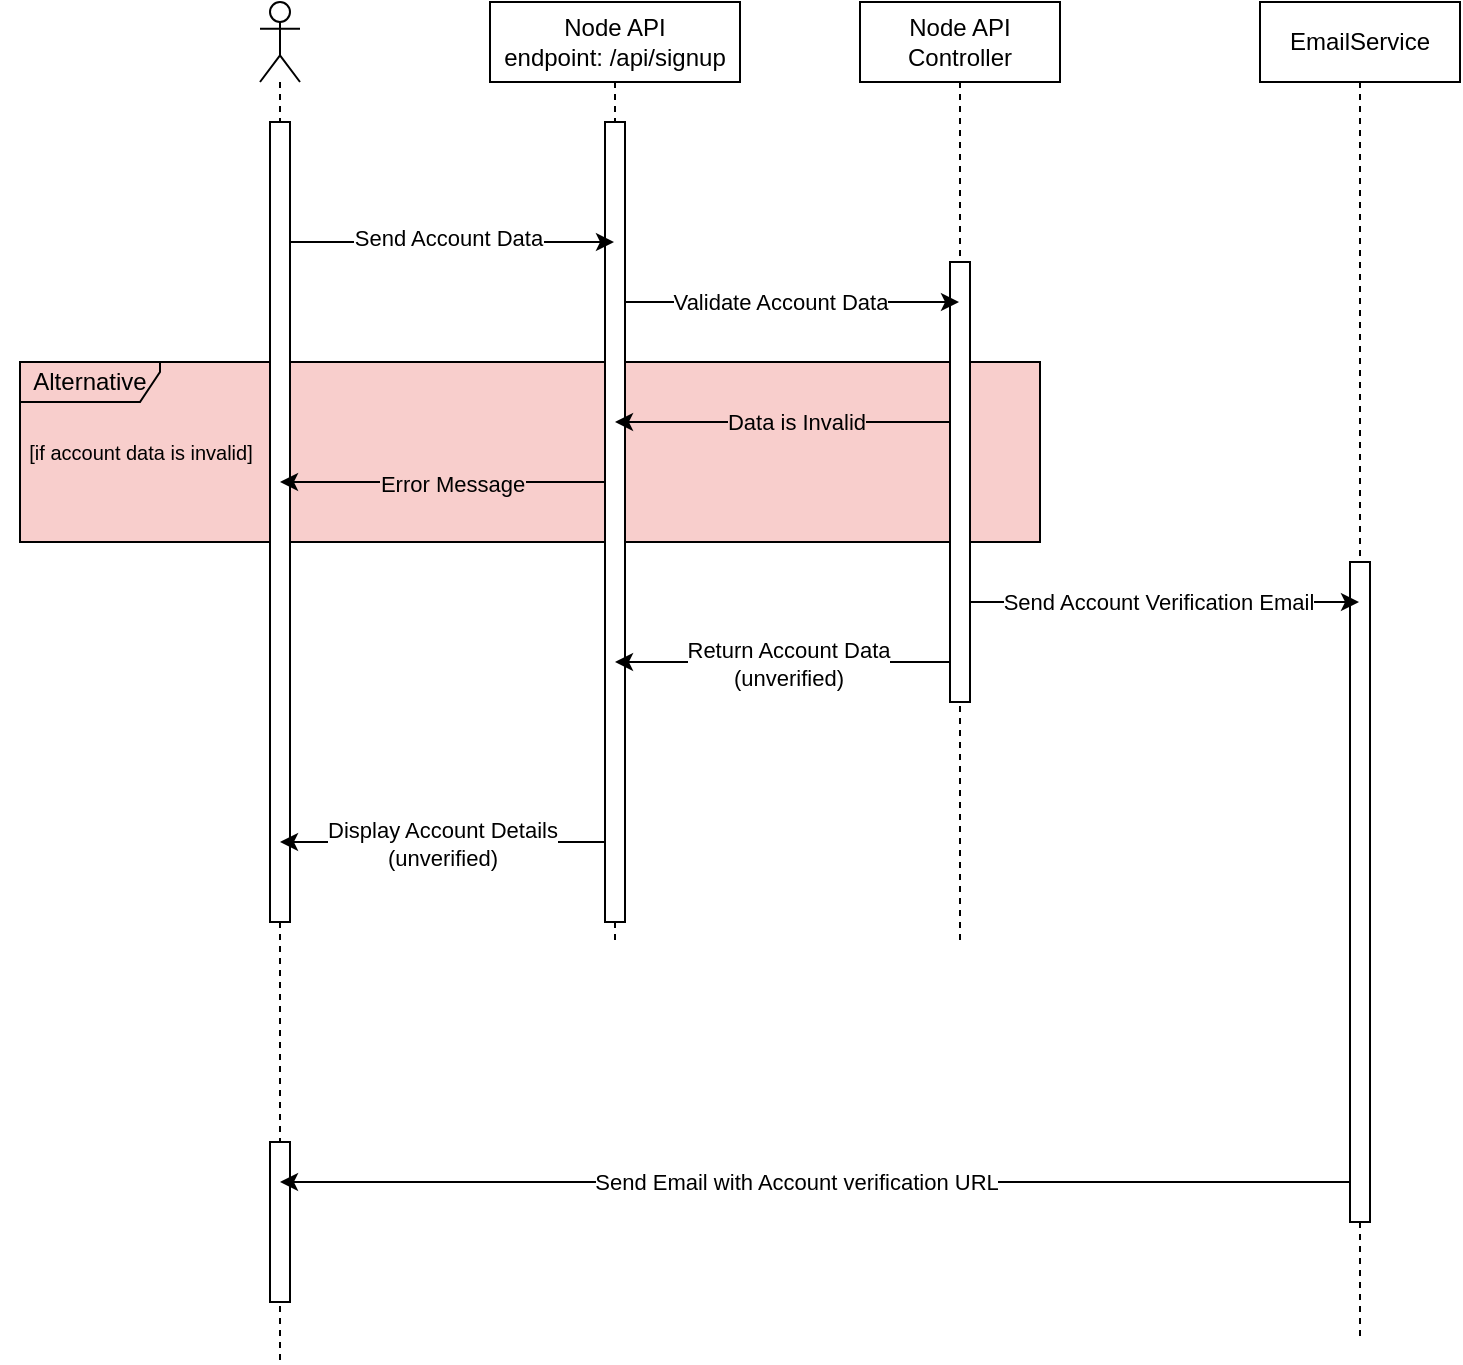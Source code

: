 <mxfile version="21.1.2" type="device">
  <diagram name="Page-1" id="2YBvvXClWsGukQMizWep">
    <mxGraphModel dx="1434" dy="781" grid="1" gridSize="10" guides="1" tooltips="1" connect="1" arrows="1" fold="1" page="1" pageScale="1" pageWidth="850" pageHeight="1100" math="0" shadow="0">
      <root>
        <mxCell id="0" />
        <mxCell id="1" parent="0" />
        <mxCell id="7N-NiP9JxCAHFGRjl6bu-51" value="" style="rounded=0;whiteSpace=wrap;html=1;strokeColor=#b85450;fillColor=#F8CECC;" parent="1" vertex="1">
          <mxGeometry x="30" y="720" width="510" height="90" as="geometry" />
        </mxCell>
        <mxCell id="7N-NiP9JxCAHFGRjl6bu-17" value="Alternative" style="shape=umlFrame;whiteSpace=wrap;html=1;pointerEvents=0;width=70;height=20;fillColor=none;" parent="1" vertex="1">
          <mxGeometry x="30" y="720" width="510" height="90" as="geometry" />
        </mxCell>
        <mxCell id="7N-NiP9JxCAHFGRjl6bu-5" value="" style="shape=umlLifeline;perimeter=lifelinePerimeter;whiteSpace=wrap;html=1;container=1;dropTarget=0;collapsible=0;recursiveResize=0;outlineConnect=0;portConstraint=eastwest;newEdgeStyle={&quot;edgeStyle&quot;:&quot;elbowEdgeStyle&quot;,&quot;elbow&quot;:&quot;vertical&quot;,&quot;curved&quot;:0,&quot;rounded&quot;:0};participant=umlActor;" parent="1" vertex="1">
          <mxGeometry x="150" y="540" width="20" height="680" as="geometry" />
        </mxCell>
        <mxCell id="7N-NiP9JxCAHFGRjl6bu-11" value="" style="html=1;points=[];perimeter=orthogonalPerimeter;outlineConnect=0;targetShapes=umlLifeline;portConstraint=eastwest;newEdgeStyle={&quot;edgeStyle&quot;:&quot;elbowEdgeStyle&quot;,&quot;elbow&quot;:&quot;vertical&quot;,&quot;curved&quot;:0,&quot;rounded&quot;:0};" parent="7N-NiP9JxCAHFGRjl6bu-5" vertex="1">
          <mxGeometry x="5" y="60" width="10" height="400" as="geometry" />
        </mxCell>
        <mxCell id="8Z1Fk8jEc5lNHTqlbpwz-11" value="" style="html=1;points=[];perimeter=orthogonalPerimeter;outlineConnect=0;targetShapes=umlLifeline;portConstraint=eastwest;newEdgeStyle={&quot;edgeStyle&quot;:&quot;elbowEdgeStyle&quot;,&quot;elbow&quot;:&quot;vertical&quot;,&quot;curved&quot;:0,&quot;rounded&quot;:0};" vertex="1" parent="7N-NiP9JxCAHFGRjl6bu-5">
          <mxGeometry x="5" y="570" width="10" height="80" as="geometry" />
        </mxCell>
        <mxCell id="gMRcC_oGY5RNC6VV0vWH-1" style="edgeStyle=elbowEdgeStyle;rounded=0;orthogonalLoop=1;jettySize=auto;html=1;elbow=vertical;curved=0;" parent="1" source="7N-NiP9JxCAHFGRjl6bu-6" target="7N-NiP9JxCAHFGRjl6bu-5" edge="1">
          <mxGeometry relative="1" as="geometry">
            <Array as="points">
              <mxPoint x="240" y="960" />
            </Array>
          </mxGeometry>
        </mxCell>
        <mxCell id="gMRcC_oGY5RNC6VV0vWH-2" value="Display Account Details&lt;br&gt;(unverified)" style="edgeLabel;html=1;align=center;verticalAlign=middle;resizable=0;points=[];" parent="gMRcC_oGY5RNC6VV0vWH-1" vertex="1" connectable="0">
          <mxGeometry x="0.361" y="1" relative="1" as="geometry">
            <mxPoint x="27" as="offset" />
          </mxGeometry>
        </mxCell>
        <mxCell id="7N-NiP9JxCAHFGRjl6bu-6" value="Node API&lt;br&gt;endpoint: /api/signup" style="shape=umlLifeline;perimeter=lifelinePerimeter;whiteSpace=wrap;html=1;container=1;dropTarget=0;collapsible=0;recursiveResize=0;outlineConnect=0;portConstraint=eastwest;newEdgeStyle={&quot;edgeStyle&quot;:&quot;elbowEdgeStyle&quot;,&quot;elbow&quot;:&quot;vertical&quot;,&quot;curved&quot;:0,&quot;rounded&quot;:0};" parent="1" vertex="1">
          <mxGeometry x="265" y="540" width="125" height="470" as="geometry" />
        </mxCell>
        <mxCell id="7N-NiP9JxCAHFGRjl6bu-16" value="" style="html=1;points=[];perimeter=orthogonalPerimeter;outlineConnect=0;targetShapes=umlLifeline;portConstraint=eastwest;newEdgeStyle={&quot;edgeStyle&quot;:&quot;elbowEdgeStyle&quot;,&quot;elbow&quot;:&quot;vertical&quot;,&quot;curved&quot;:0,&quot;rounded&quot;:0};" parent="7N-NiP9JxCAHFGRjl6bu-6" vertex="1">
          <mxGeometry x="57.5" y="60" width="10" height="400" as="geometry" />
        </mxCell>
        <mxCell id="8Z1Fk8jEc5lNHTqlbpwz-6" style="edgeStyle=elbowEdgeStyle;rounded=0;orthogonalLoop=1;jettySize=auto;html=1;elbow=vertical;curved=0;" edge="1" parent="1" source="7N-NiP9JxCAHFGRjl6bu-7" target="7N-NiP9JxCAHFGRjl6bu-6">
          <mxGeometry relative="1" as="geometry">
            <Array as="points">
              <mxPoint x="420" y="870" />
            </Array>
          </mxGeometry>
        </mxCell>
        <mxCell id="8Z1Fk8jEc5lNHTqlbpwz-7" value="Return Account Data&lt;br&gt;(unverified)" style="edgeLabel;html=1;align=center;verticalAlign=middle;resizable=0;points=[];" vertex="1" connectable="0" parent="8Z1Fk8jEc5lNHTqlbpwz-6">
          <mxGeometry x="0.177" y="2" relative="1" as="geometry">
            <mxPoint x="15" y="-1" as="offset" />
          </mxGeometry>
        </mxCell>
        <mxCell id="7N-NiP9JxCAHFGRjl6bu-7" value="Node API&lt;br&gt;Controller" style="shape=umlLifeline;perimeter=lifelinePerimeter;whiteSpace=wrap;html=1;container=1;dropTarget=0;collapsible=0;recursiveResize=0;outlineConnect=0;portConstraint=eastwest;newEdgeStyle={&quot;edgeStyle&quot;:&quot;elbowEdgeStyle&quot;,&quot;elbow&quot;:&quot;vertical&quot;,&quot;curved&quot;:0,&quot;rounded&quot;:0};" parent="1" vertex="1">
          <mxGeometry x="450" y="540" width="100" height="470" as="geometry" />
        </mxCell>
        <mxCell id="7N-NiP9JxCAHFGRjl6bu-26" value="" style="html=1;points=[];perimeter=orthogonalPerimeter;outlineConnect=0;targetShapes=umlLifeline;portConstraint=eastwest;newEdgeStyle={&quot;edgeStyle&quot;:&quot;elbowEdgeStyle&quot;,&quot;elbow&quot;:&quot;vertical&quot;,&quot;curved&quot;:0,&quot;rounded&quot;:0};" parent="7N-NiP9JxCAHFGRjl6bu-7" vertex="1">
          <mxGeometry x="45" y="130" width="10" height="220" as="geometry" />
        </mxCell>
        <mxCell id="7N-NiP9JxCAHFGRjl6bu-19" value="&lt;font style=&quot;font-size: 10px;&quot;&gt;[if account data is invalid]&lt;/font&gt;" style="text;html=1;align=center;verticalAlign=middle;resizable=0;points=[];autosize=1;strokeColor=none;fillColor=none;" parent="1" vertex="1">
          <mxGeometry x="20" y="750" width="140" height="30" as="geometry" />
        </mxCell>
        <mxCell id="7N-NiP9JxCAHFGRjl6bu-28" style="edgeStyle=elbowEdgeStyle;rounded=0;orthogonalLoop=1;jettySize=auto;html=1;elbow=vertical;curved=0;labelBackgroundColor=#FFFFFF;" parent="1" source="7N-NiP9JxCAHFGRjl6bu-16" target="7N-NiP9JxCAHFGRjl6bu-7" edge="1">
          <mxGeometry relative="1" as="geometry">
            <Array as="points">
              <mxPoint x="360" y="690" />
              <mxPoint x="420" y="680" />
            </Array>
          </mxGeometry>
        </mxCell>
        <mxCell id="7N-NiP9JxCAHFGRjl6bu-33" value="Validate Account Data" style="edgeLabel;html=1;align=center;verticalAlign=middle;resizable=0;points=[];labelBackgroundColor=#FFFFFF;" parent="7N-NiP9JxCAHFGRjl6bu-28" vertex="1" connectable="0">
          <mxGeometry x="-0.071" y="-3" relative="1" as="geometry">
            <mxPoint y="-3" as="offset" />
          </mxGeometry>
        </mxCell>
        <mxCell id="7N-NiP9JxCAHFGRjl6bu-29" style="edgeStyle=elbowEdgeStyle;rounded=0;orthogonalLoop=1;jettySize=auto;html=1;elbow=vertical;curved=0;" parent="1" source="7N-NiP9JxCAHFGRjl6bu-11" target="7N-NiP9JxCAHFGRjl6bu-6" edge="1">
          <mxGeometry relative="1" as="geometry">
            <Array as="points">
              <mxPoint x="240" y="660" />
              <mxPoint x="230" y="660" />
            </Array>
          </mxGeometry>
        </mxCell>
        <mxCell id="7N-NiP9JxCAHFGRjl6bu-32" value="Send Account Data" style="edgeLabel;html=1;align=center;verticalAlign=middle;resizable=0;points=[];labelBackgroundColor=#FFFFFF;" parent="7N-NiP9JxCAHFGRjl6bu-29" vertex="1" connectable="0">
          <mxGeometry x="-0.375" y="2" relative="1" as="geometry">
            <mxPoint x="28" as="offset" />
          </mxGeometry>
        </mxCell>
        <mxCell id="7N-NiP9JxCAHFGRjl6bu-30" style="edgeStyle=elbowEdgeStyle;rounded=0;orthogonalLoop=1;jettySize=auto;html=1;elbow=vertical;curved=0;" parent="1" source="7N-NiP9JxCAHFGRjl6bu-26" target="7N-NiP9JxCAHFGRjl6bu-6" edge="1">
          <mxGeometry relative="1" as="geometry">
            <Array as="points">
              <mxPoint x="450" y="750" />
              <mxPoint x="370" y="720" />
            </Array>
          </mxGeometry>
        </mxCell>
        <mxCell id="7N-NiP9JxCAHFGRjl6bu-34" value="Data is Invalid" style="edgeLabel;html=1;align=center;verticalAlign=middle;resizable=0;points=[];labelBackgroundColor=#F8CECC;" parent="7N-NiP9JxCAHFGRjl6bu-30" vertex="1" connectable="0">
          <mxGeometry x="0.2" relative="1" as="geometry">
            <mxPoint x="23" as="offset" />
          </mxGeometry>
        </mxCell>
        <mxCell id="7N-NiP9JxCAHFGRjl6bu-31" style="edgeStyle=elbowEdgeStyle;rounded=0;orthogonalLoop=1;jettySize=auto;html=1;elbow=vertical;curved=0;" parent="1" source="7N-NiP9JxCAHFGRjl6bu-16" target="7N-NiP9JxCAHFGRjl6bu-5" edge="1">
          <mxGeometry relative="1" as="geometry">
            <Array as="points">
              <mxPoint x="280" y="780" />
              <mxPoint x="260" y="750" />
            </Array>
          </mxGeometry>
        </mxCell>
        <mxCell id="7N-NiP9JxCAHFGRjl6bu-35" value="Error Message" style="edgeLabel;html=1;align=center;verticalAlign=middle;resizable=0;points=[];labelBackgroundColor=#F8CECC;" parent="7N-NiP9JxCAHFGRjl6bu-31" vertex="1" connectable="0">
          <mxGeometry x="0.282" y="1" relative="1" as="geometry">
            <mxPoint x="27" as="offset" />
          </mxGeometry>
        </mxCell>
        <mxCell id="8Z1Fk8jEc5lNHTqlbpwz-5" value="EmailService" style="shape=umlLifeline;perimeter=lifelinePerimeter;whiteSpace=wrap;html=1;container=1;dropTarget=0;collapsible=0;recursiveResize=0;outlineConnect=0;portConstraint=eastwest;newEdgeStyle={&quot;edgeStyle&quot;:&quot;elbowEdgeStyle&quot;,&quot;elbow&quot;:&quot;vertical&quot;,&quot;curved&quot;:0,&quot;rounded&quot;:0};" vertex="1" parent="1">
          <mxGeometry x="650" y="540" width="100" height="670" as="geometry" />
        </mxCell>
        <mxCell id="8Z1Fk8jEc5lNHTqlbpwz-8" value="" style="html=1;points=[];perimeter=orthogonalPerimeter;outlineConnect=0;targetShapes=umlLifeline;portConstraint=eastwest;newEdgeStyle={&quot;edgeStyle&quot;:&quot;elbowEdgeStyle&quot;,&quot;elbow&quot;:&quot;vertical&quot;,&quot;curved&quot;:0,&quot;rounded&quot;:0};" vertex="1" parent="8Z1Fk8jEc5lNHTqlbpwz-5">
          <mxGeometry x="45" y="280" width="10" height="330" as="geometry" />
        </mxCell>
        <mxCell id="8Z1Fk8jEc5lNHTqlbpwz-9" style="edgeStyle=elbowEdgeStyle;rounded=0;orthogonalLoop=1;jettySize=auto;html=1;elbow=vertical;curved=0;" edge="1" parent="1" source="7N-NiP9JxCAHFGRjl6bu-26" target="8Z1Fk8jEc5lNHTqlbpwz-5">
          <mxGeometry relative="1" as="geometry">
            <Array as="points">
              <mxPoint x="580" y="840" />
            </Array>
          </mxGeometry>
        </mxCell>
        <mxCell id="8Z1Fk8jEc5lNHTqlbpwz-10" value="Send Account Verification Email" style="edgeLabel;html=1;align=center;verticalAlign=middle;resizable=0;points=[];" vertex="1" connectable="0" parent="8Z1Fk8jEc5lNHTqlbpwz-9">
          <mxGeometry x="-0.152" y="-2" relative="1" as="geometry">
            <mxPoint x="11" y="-2" as="offset" />
          </mxGeometry>
        </mxCell>
        <mxCell id="8Z1Fk8jEc5lNHTqlbpwz-12" style="edgeStyle=elbowEdgeStyle;rounded=0;orthogonalLoop=1;jettySize=auto;html=1;elbow=vertical;curved=0;" edge="1" parent="1" source="8Z1Fk8jEc5lNHTqlbpwz-8" target="7N-NiP9JxCAHFGRjl6bu-5">
          <mxGeometry relative="1" as="geometry">
            <Array as="points">
              <mxPoint x="400" y="1130" />
            </Array>
          </mxGeometry>
        </mxCell>
        <mxCell id="8Z1Fk8jEc5lNHTqlbpwz-13" value="Send Email with Account verification URL" style="edgeLabel;html=1;align=center;verticalAlign=middle;resizable=0;points=[];" vertex="1" connectable="0" parent="8Z1Fk8jEc5lNHTqlbpwz-12">
          <mxGeometry x="0.038" relative="1" as="geometry">
            <mxPoint as="offset" />
          </mxGeometry>
        </mxCell>
      </root>
    </mxGraphModel>
  </diagram>
</mxfile>
